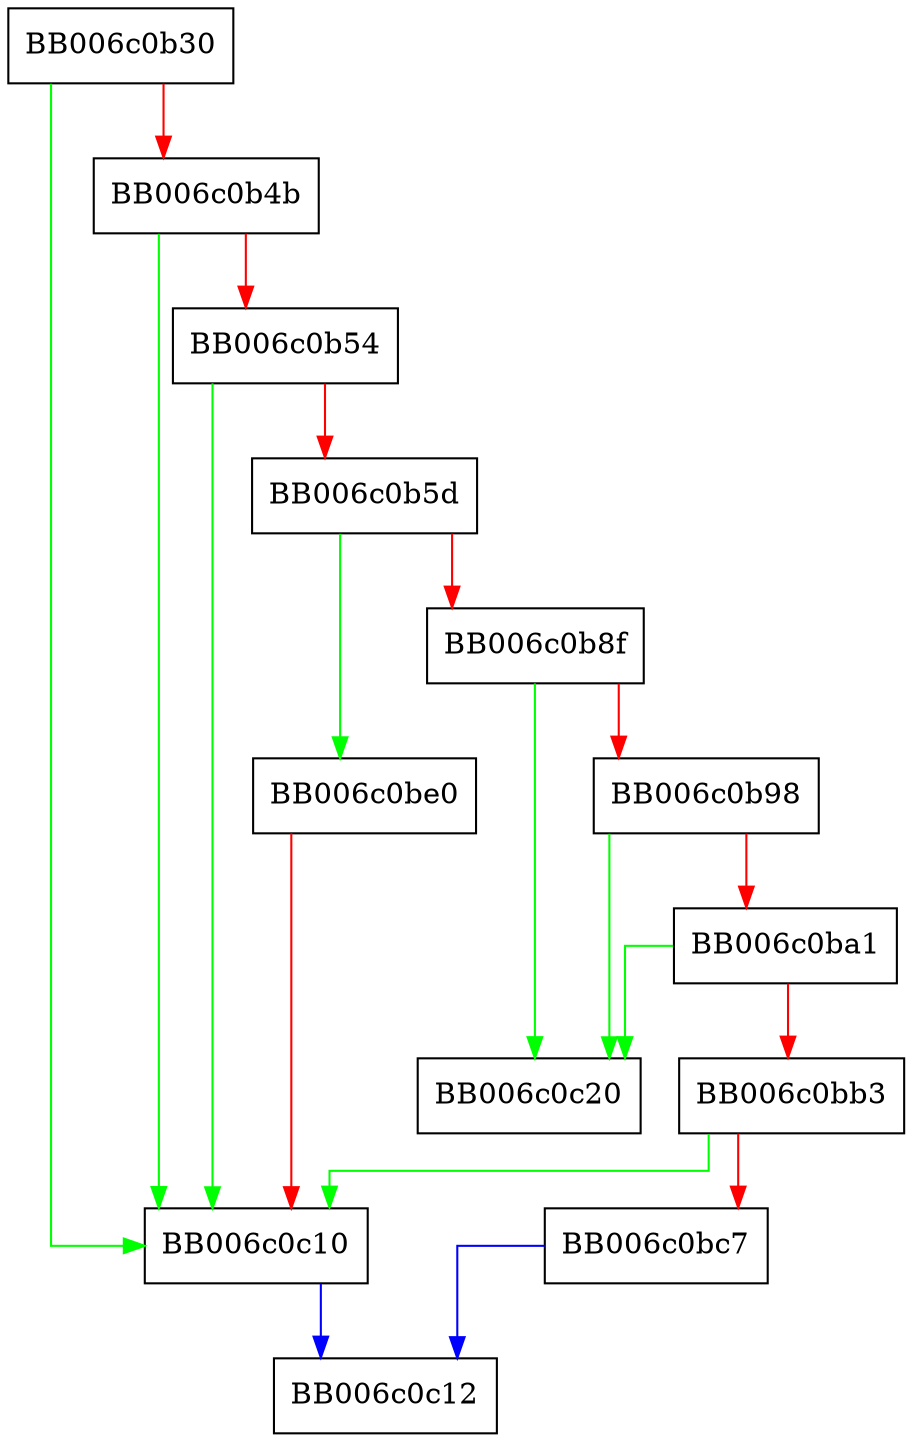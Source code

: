 digraph ecdh_set_peer {
  node [shape="box"];
  graph [splines=ortho];
  BB006c0b30 -> BB006c0c10 [color="green"];
  BB006c0b30 -> BB006c0b4b [color="red"];
  BB006c0b4b -> BB006c0c10 [color="green"];
  BB006c0b4b -> BB006c0b54 [color="red"];
  BB006c0b54 -> BB006c0c10 [color="green"];
  BB006c0b54 -> BB006c0b5d [color="red"];
  BB006c0b5d -> BB006c0be0 [color="green"];
  BB006c0b5d -> BB006c0b8f [color="red"];
  BB006c0b8f -> BB006c0c20 [color="green"];
  BB006c0b8f -> BB006c0b98 [color="red"];
  BB006c0b98 -> BB006c0c20 [color="green"];
  BB006c0b98 -> BB006c0ba1 [color="red"];
  BB006c0ba1 -> BB006c0c20 [color="green"];
  BB006c0ba1 -> BB006c0bb3 [color="red"];
  BB006c0bb3 -> BB006c0c10 [color="green"];
  BB006c0bb3 -> BB006c0bc7 [color="red"];
  BB006c0bc7 -> BB006c0c12 [color="blue"];
  BB006c0be0 -> BB006c0c10 [color="red"];
  BB006c0c10 -> BB006c0c12 [color="blue"];
}